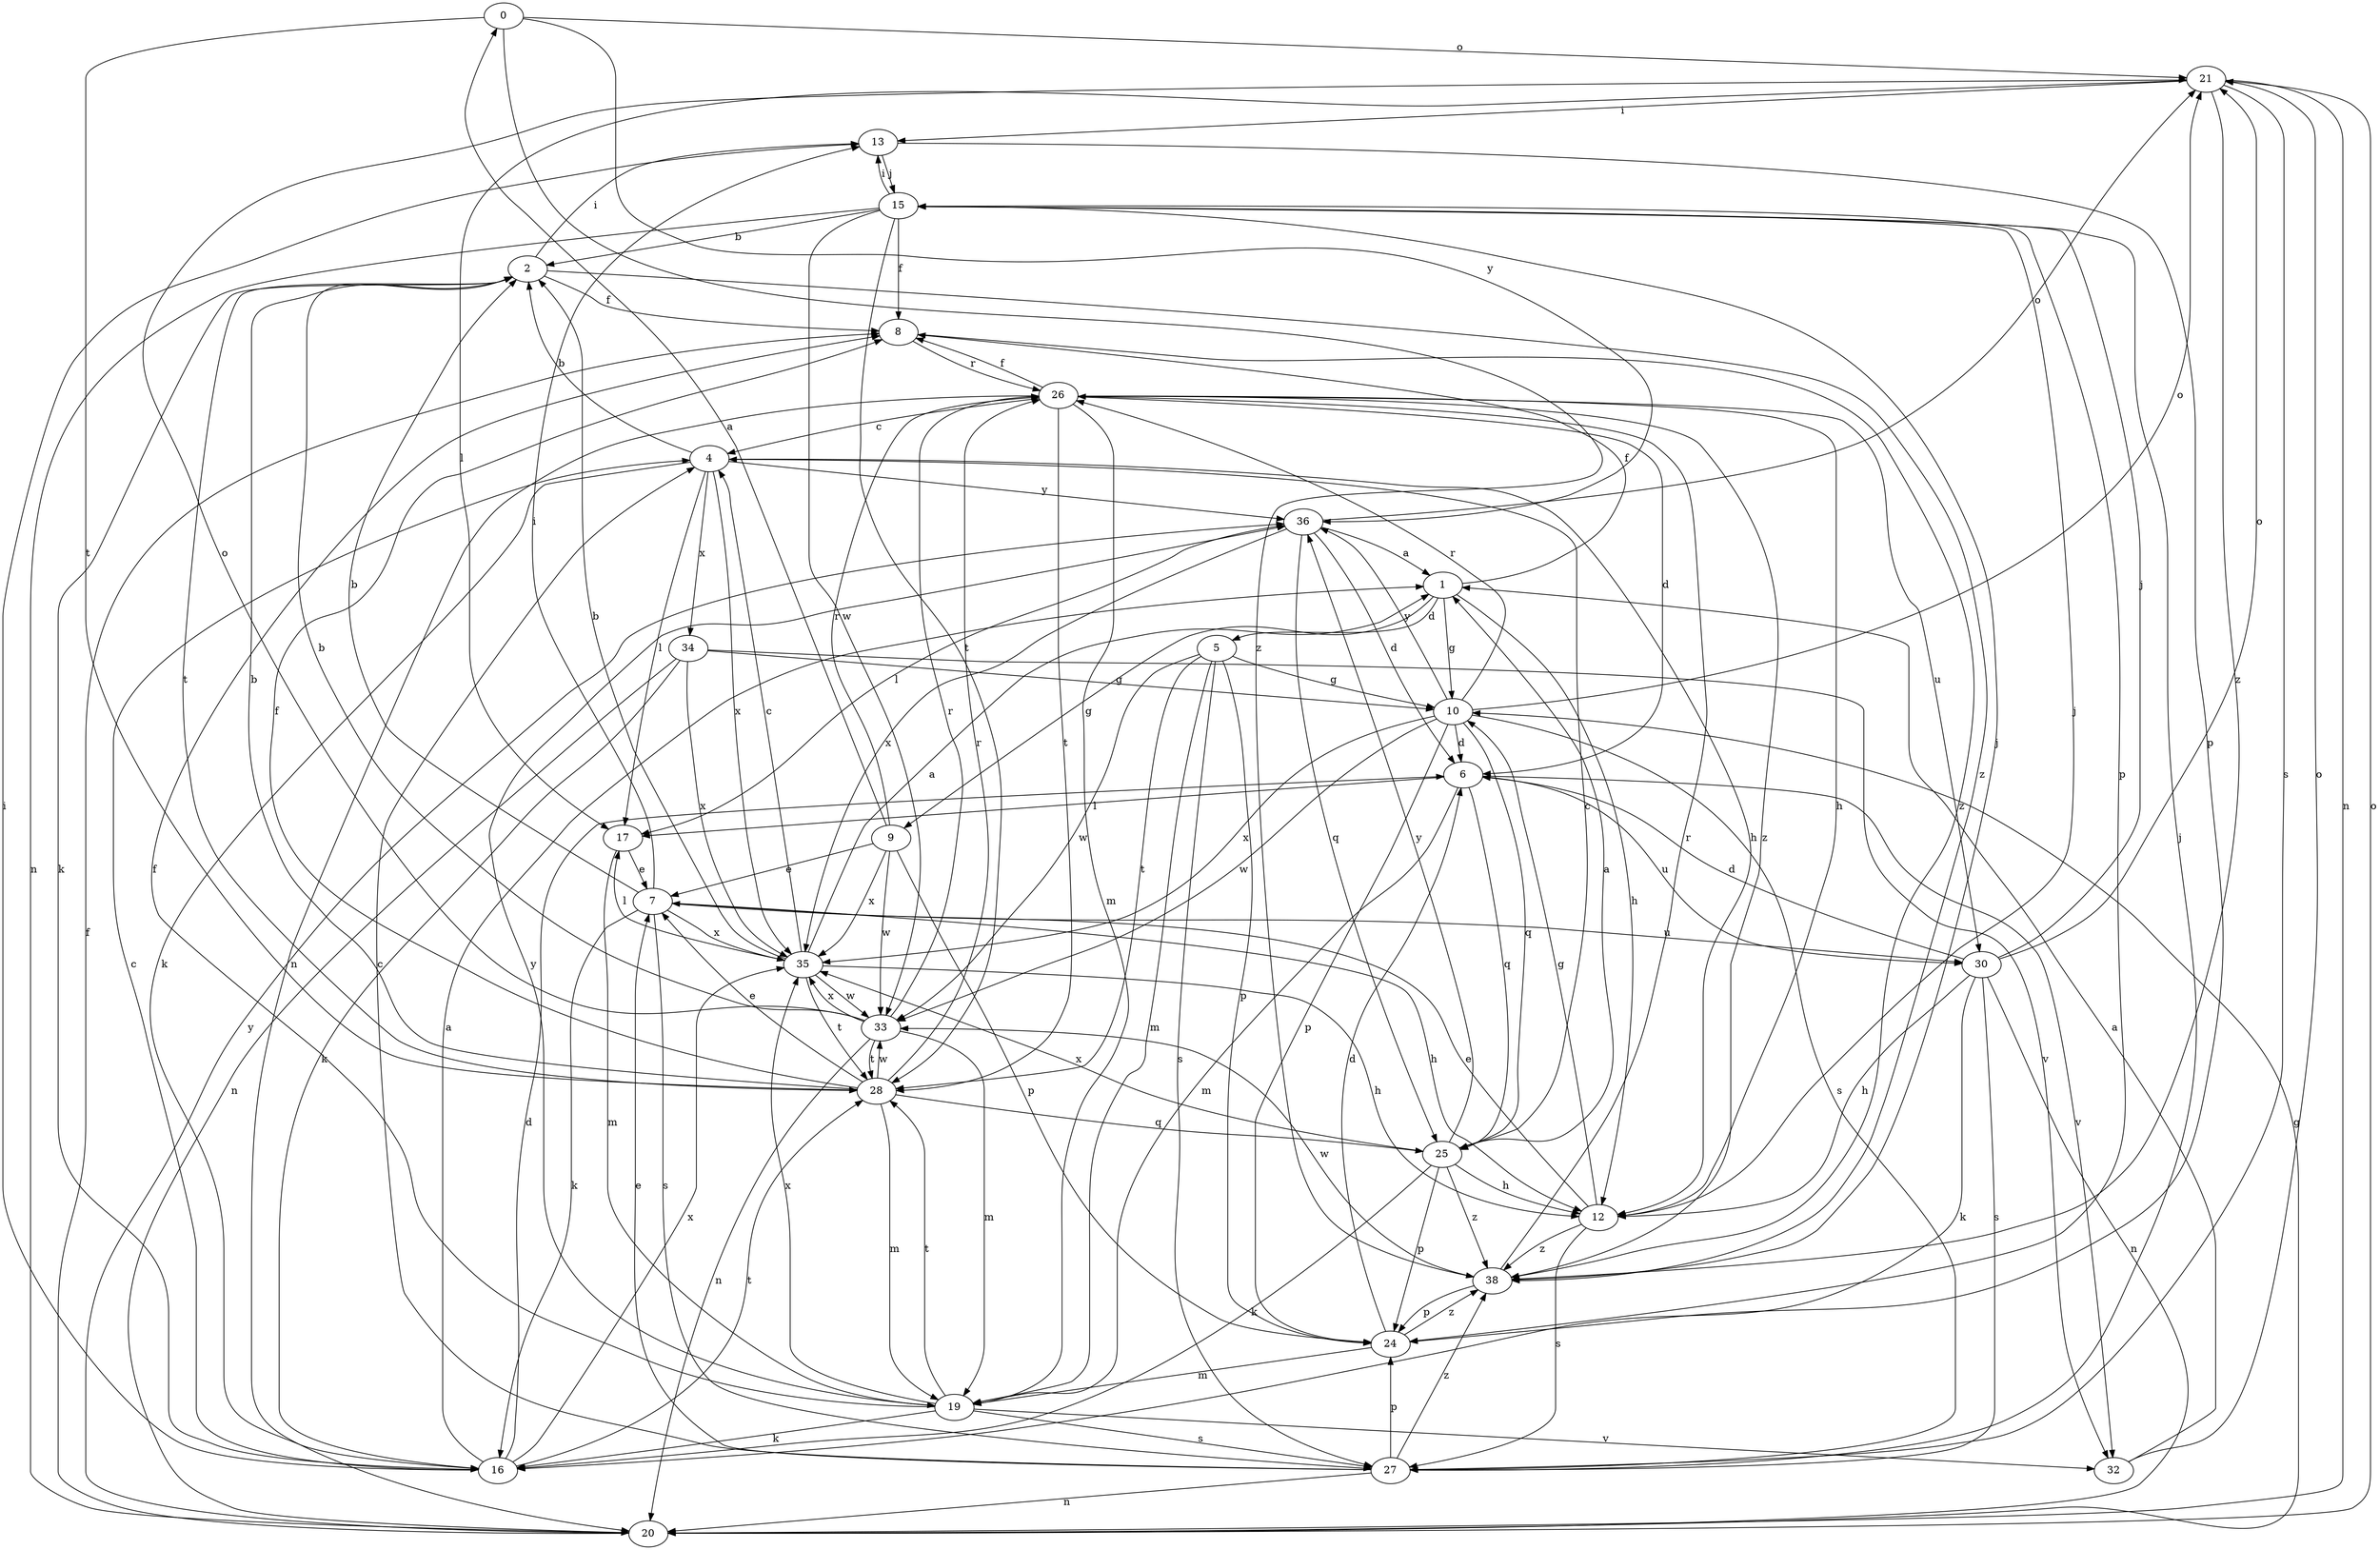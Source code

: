 strict digraph  {
0;
1;
2;
4;
5;
6;
7;
8;
9;
10;
12;
13;
15;
16;
17;
19;
20;
21;
24;
25;
26;
27;
28;
30;
32;
33;
34;
35;
36;
38;
0 -> 21  [label=o];
0 -> 28  [label=t];
0 -> 36  [label=y];
0 -> 38  [label=z];
1 -> 5  [label=d];
1 -> 8  [label=f];
1 -> 9  [label=g];
1 -> 10  [label=g];
1 -> 12  [label=h];
2 -> 8  [label=f];
2 -> 13  [label=i];
2 -> 16  [label=k];
2 -> 28  [label=t];
2 -> 38  [label=z];
4 -> 2  [label=b];
4 -> 12  [label=h];
4 -> 16  [label=k];
4 -> 17  [label=l];
4 -> 34  [label=x];
4 -> 35  [label=x];
4 -> 36  [label=y];
5 -> 10  [label=g];
5 -> 19  [label=m];
5 -> 24  [label=p];
5 -> 27  [label=s];
5 -> 28  [label=t];
5 -> 33  [label=w];
6 -> 17  [label=l];
6 -> 19  [label=m];
6 -> 25  [label=q];
6 -> 30  [label=u];
6 -> 32  [label=v];
7 -> 2  [label=b];
7 -> 12  [label=h];
7 -> 13  [label=i];
7 -> 16  [label=k];
7 -> 27  [label=s];
7 -> 30  [label=u];
7 -> 35  [label=x];
8 -> 26  [label=r];
8 -> 38  [label=z];
9 -> 0  [label=a];
9 -> 7  [label=e];
9 -> 24  [label=p];
9 -> 26  [label=r];
9 -> 33  [label=w];
9 -> 35  [label=x];
10 -> 6  [label=d];
10 -> 21  [label=o];
10 -> 24  [label=p];
10 -> 25  [label=q];
10 -> 26  [label=r];
10 -> 27  [label=s];
10 -> 33  [label=w];
10 -> 35  [label=x];
10 -> 36  [label=y];
12 -> 7  [label=e];
12 -> 10  [label=g];
12 -> 15  [label=j];
12 -> 27  [label=s];
12 -> 38  [label=z];
13 -> 15  [label=j];
13 -> 24  [label=p];
15 -> 2  [label=b];
15 -> 8  [label=f];
15 -> 13  [label=i];
15 -> 20  [label=n];
15 -> 24  [label=p];
15 -> 28  [label=t];
15 -> 33  [label=w];
16 -> 1  [label=a];
16 -> 4  [label=c];
16 -> 6  [label=d];
16 -> 13  [label=i];
16 -> 28  [label=t];
16 -> 35  [label=x];
17 -> 7  [label=e];
17 -> 19  [label=m];
19 -> 8  [label=f];
19 -> 16  [label=k];
19 -> 27  [label=s];
19 -> 28  [label=t];
19 -> 32  [label=v];
19 -> 35  [label=x];
19 -> 36  [label=y];
20 -> 8  [label=f];
20 -> 10  [label=g];
20 -> 21  [label=o];
20 -> 36  [label=y];
21 -> 13  [label=i];
21 -> 17  [label=l];
21 -> 20  [label=n];
21 -> 27  [label=s];
21 -> 38  [label=z];
24 -> 6  [label=d];
24 -> 19  [label=m];
24 -> 38  [label=z];
25 -> 1  [label=a];
25 -> 4  [label=c];
25 -> 12  [label=h];
25 -> 16  [label=k];
25 -> 24  [label=p];
25 -> 35  [label=x];
25 -> 36  [label=y];
25 -> 38  [label=z];
26 -> 4  [label=c];
26 -> 6  [label=d];
26 -> 8  [label=f];
26 -> 12  [label=h];
26 -> 19  [label=m];
26 -> 20  [label=n];
26 -> 28  [label=t];
26 -> 30  [label=u];
26 -> 38  [label=z];
27 -> 4  [label=c];
27 -> 7  [label=e];
27 -> 15  [label=j];
27 -> 20  [label=n];
27 -> 24  [label=p];
27 -> 38  [label=z];
28 -> 2  [label=b];
28 -> 7  [label=e];
28 -> 8  [label=f];
28 -> 19  [label=m];
28 -> 25  [label=q];
28 -> 26  [label=r];
28 -> 33  [label=w];
30 -> 6  [label=d];
30 -> 12  [label=h];
30 -> 15  [label=j];
30 -> 16  [label=k];
30 -> 20  [label=n];
30 -> 21  [label=o];
30 -> 27  [label=s];
32 -> 1  [label=a];
32 -> 21  [label=o];
33 -> 2  [label=b];
33 -> 19  [label=m];
33 -> 20  [label=n];
33 -> 21  [label=o];
33 -> 26  [label=r];
33 -> 28  [label=t];
33 -> 35  [label=x];
34 -> 10  [label=g];
34 -> 16  [label=k];
34 -> 20  [label=n];
34 -> 32  [label=v];
34 -> 35  [label=x];
35 -> 1  [label=a];
35 -> 2  [label=b];
35 -> 4  [label=c];
35 -> 12  [label=h];
35 -> 17  [label=l];
35 -> 28  [label=t];
35 -> 33  [label=w];
36 -> 1  [label=a];
36 -> 6  [label=d];
36 -> 17  [label=l];
36 -> 21  [label=o];
36 -> 25  [label=q];
36 -> 35  [label=x];
38 -> 15  [label=j];
38 -> 24  [label=p];
38 -> 26  [label=r];
38 -> 33  [label=w];
}
